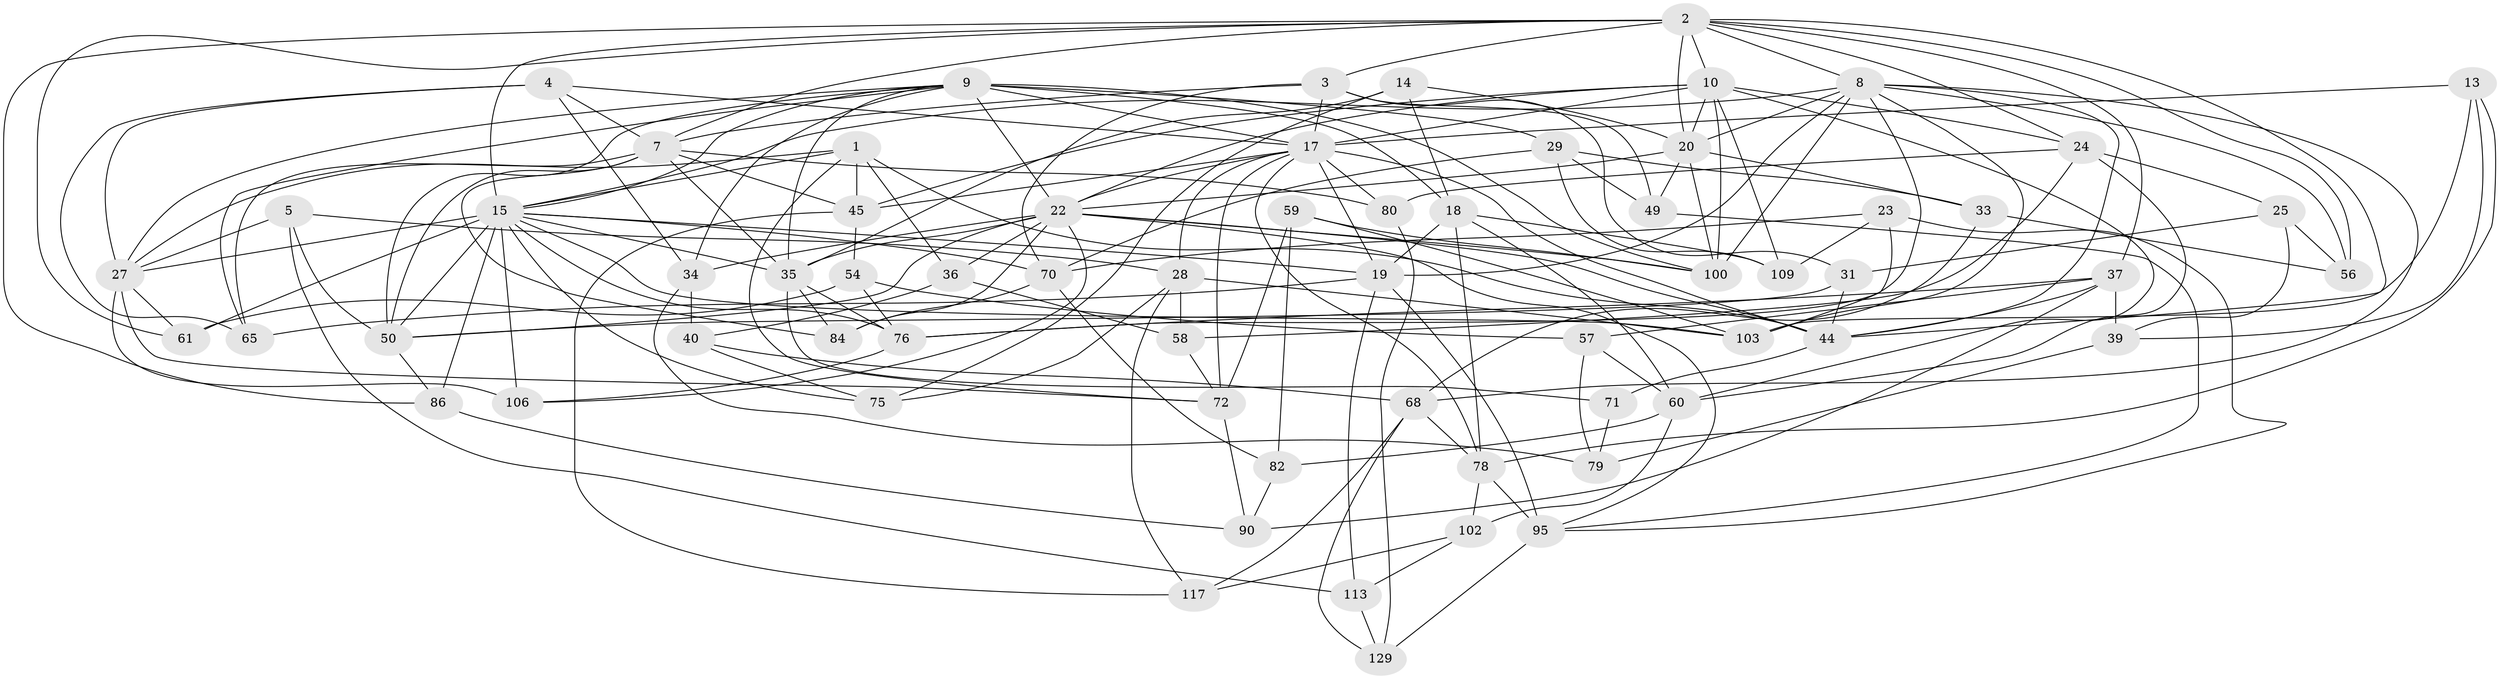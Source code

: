 // original degree distribution, {4: 1.0}
// Generated by graph-tools (version 1.1) at 2025/16/03/09/25 04:16:35]
// undirected, 65 vertices, 188 edges
graph export_dot {
graph [start="1"]
  node [color=gray90,style=filled];
  1 [super="+47"];
  2 [super="+6"];
  3 [super="+42"];
  4 [super="+53"];
  5;
  7 [super="+48+93+108"];
  8 [super="+11+66"];
  9 [super="+30+43"];
  10 [super="+16+12"];
  13;
  14;
  15 [super="+64+67+51"];
  17 [super="+21+63+97"];
  18 [super="+110"];
  19 [super="+116+111"];
  20 [super="+52"];
  22 [super="+123+38+114"];
  23;
  24 [super="+128"];
  25;
  27 [super="+32"];
  28 [super="+62"];
  29 [super="+74"];
  31;
  33;
  34 [super="+94"];
  35 [super="+115+55"];
  36;
  37 [super="+101"];
  39;
  40;
  44 [super="+73+87"];
  45 [super="+122"];
  49;
  50 [super="+77"];
  54;
  56;
  57;
  58;
  59;
  60 [super="+89"];
  61;
  65;
  68 [super="+69"];
  70 [super="+104"];
  71;
  72 [super="+81"];
  75;
  76 [super="+88"];
  78 [super="+121"];
  79;
  80;
  82;
  84;
  86;
  90;
  95 [super="+96"];
  100 [super="+105"];
  102;
  103 [super="+126"];
  106;
  109;
  113;
  117;
  129;
  1 -- 36;
  1 -- 27;
  1 -- 72;
  1 -- 44;
  1 -- 15;
  1 -- 45;
  2 -- 86;
  2 -- 3;
  2 -- 37;
  2 -- 7;
  2 -- 15;
  2 -- 20;
  2 -- 56;
  2 -- 61;
  2 -- 10;
  2 -- 44;
  2 -- 24;
  2 -- 8;
  3 -- 70;
  3 -- 17;
  3 -- 49;
  3 -- 7;
  3 -- 31;
  4 -- 34 [weight=2];
  4 -- 7;
  4 -- 65;
  4 -- 17;
  4 -- 27;
  5 -- 113;
  5 -- 50;
  5 -- 27;
  5 -- 28;
  7 -- 45;
  7 -- 65;
  7 -- 80;
  7 -- 35;
  7 -- 84;
  7 -- 50 [weight=2];
  8 -- 20;
  8 -- 44;
  8 -- 103;
  8 -- 19;
  8 -- 100;
  8 -- 56;
  8 -- 68;
  8 -- 76;
  8 -- 15;
  9 -- 18;
  9 -- 100;
  9 -- 27;
  9 -- 29 [weight=2];
  9 -- 65;
  9 -- 34;
  9 -- 22;
  9 -- 17;
  9 -- 50;
  9 -- 35;
  9 -- 15;
  10 -- 109;
  10 -- 24;
  10 -- 17;
  10 -- 20;
  10 -- 100;
  10 -- 60;
  10 -- 45;
  10 -- 22 [weight=2];
  13 -- 39;
  13 -- 103;
  13 -- 78;
  13 -- 17;
  14 -- 18;
  14 -- 35;
  14 -- 75;
  14 -- 20;
  15 -- 19;
  15 -- 76;
  15 -- 86;
  15 -- 27;
  15 -- 35 [weight=2];
  15 -- 70;
  15 -- 103;
  15 -- 106;
  15 -- 75;
  15 -- 50;
  15 -- 61;
  17 -- 72;
  17 -- 44;
  17 -- 19 [weight=2];
  17 -- 22;
  17 -- 80;
  17 -- 28;
  17 -- 78;
  17 -- 45;
  18 -- 109;
  18 -- 60;
  18 -- 78;
  18 -- 19;
  19 -- 113;
  19 -- 95;
  19 -- 65;
  20 -- 49;
  20 -- 33;
  20 -- 100;
  20 -- 22;
  22 -- 95;
  22 -- 36;
  22 -- 34;
  22 -- 50;
  22 -- 106;
  22 -- 44;
  22 -- 100;
  22 -- 84;
  22 -- 35;
  23 -- 109;
  23 -- 70;
  23 -- 103;
  23 -- 95;
  24 -- 58;
  24 -- 25;
  24 -- 80;
  24 -- 60;
  25 -- 31;
  25 -- 39;
  25 -- 56;
  27 -- 61;
  27 -- 106;
  27 -- 72;
  28 -- 103;
  28 -- 58;
  28 -- 117;
  28 -- 75;
  29 -- 49;
  29 -- 33;
  29 -- 109;
  29 -- 70;
  31 -- 44;
  31 -- 50;
  33 -- 56;
  33 -- 68;
  34 -- 40;
  34 -- 79;
  35 -- 84;
  35 -- 71 [weight=2];
  35 -- 76;
  36 -- 40;
  36 -- 58;
  37 -- 39;
  37 -- 57;
  37 -- 90;
  37 -- 44;
  37 -- 76;
  39 -- 79;
  40 -- 75;
  40 -- 68;
  44 -- 71;
  45 -- 54;
  45 -- 117;
  49 -- 95;
  50 -- 86;
  54 -- 61;
  54 -- 57;
  54 -- 76;
  57 -- 79;
  57 -- 60;
  58 -- 72;
  59 -- 82;
  59 -- 100;
  59 -- 103;
  59 -- 72;
  60 -- 82;
  60 -- 102;
  68 -- 117;
  68 -- 129;
  68 -- 78;
  70 -- 82;
  70 -- 84;
  71 -- 79;
  72 -- 90;
  76 -- 106;
  78 -- 102;
  78 -- 95;
  80 -- 129;
  82 -- 90;
  86 -- 90;
  95 -- 129;
  102 -- 117;
  102 -- 113;
  113 -- 129;
}
